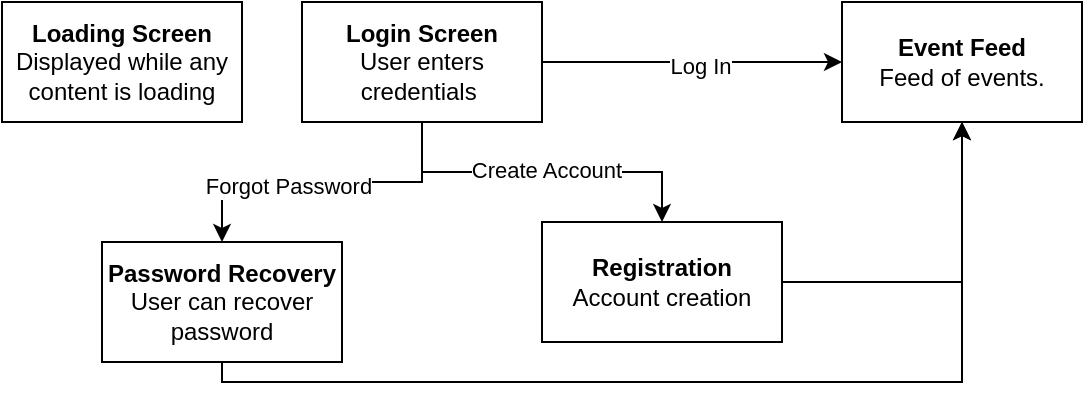 <mxfile version="13.10.0" type="github">
  <diagram id="HeBlJKTvWHdAt9VCQiSY" name="Page-1">
    <mxGraphModel dx="946" dy="614" grid="1" gridSize="10" guides="1" tooltips="1" connect="1" arrows="1" fold="1" page="1" pageScale="1" pageWidth="850" pageHeight="1100" math="0" shadow="0">
      <root>
        <mxCell id="0" />
        <mxCell id="1" parent="0" />
        <mxCell id="_PQMNd-ya4pUV9V2dUP7-1" value="&lt;b&gt;Loading Screen&lt;/b&gt;&lt;br&gt;Displayed while any content is loading" style="rounded=0;whiteSpace=wrap;html=1;" vertex="1" parent="1">
          <mxGeometry x="10" y="10" width="120" height="60" as="geometry" />
        </mxCell>
        <mxCell id="_PQMNd-ya4pUV9V2dUP7-6" value="" style="edgeStyle=orthogonalEdgeStyle;rounded=0;orthogonalLoop=1;jettySize=auto;html=1;" edge="1" parent="1" source="_PQMNd-ya4pUV9V2dUP7-3" target="_PQMNd-ya4pUV9V2dUP7-5">
          <mxGeometry relative="1" as="geometry" />
        </mxCell>
        <mxCell id="_PQMNd-ya4pUV9V2dUP7-13" value="Log In" style="edgeLabel;html=1;align=center;verticalAlign=middle;resizable=0;points=[];" vertex="1" connectable="0" parent="_PQMNd-ya4pUV9V2dUP7-6">
          <mxGeometry x="0.05" y="-2" relative="1" as="geometry">
            <mxPoint as="offset" />
          </mxGeometry>
        </mxCell>
        <mxCell id="_PQMNd-ya4pUV9V2dUP7-8" value="" style="edgeStyle=orthogonalEdgeStyle;rounded=0;orthogonalLoop=1;jettySize=auto;html=1;" edge="1" parent="1" source="_PQMNd-ya4pUV9V2dUP7-3" target="_PQMNd-ya4pUV9V2dUP7-7">
          <mxGeometry relative="1" as="geometry" />
        </mxCell>
        <mxCell id="_PQMNd-ya4pUV9V2dUP7-14" value="Create Account" style="edgeLabel;html=1;align=center;verticalAlign=middle;resizable=0;points=[];" vertex="1" connectable="0" parent="_PQMNd-ya4pUV9V2dUP7-8">
          <mxGeometry x="0.018" y="1" relative="1" as="geometry">
            <mxPoint as="offset" />
          </mxGeometry>
        </mxCell>
        <mxCell id="_PQMNd-ya4pUV9V2dUP7-10" style="edgeStyle=orthogonalEdgeStyle;rounded=0;orthogonalLoop=1;jettySize=auto;html=1;" edge="1" parent="1" source="_PQMNd-ya4pUV9V2dUP7-3" target="_PQMNd-ya4pUV9V2dUP7-16">
          <mxGeometry relative="1" as="geometry">
            <mxPoint x="160" y="120" as="targetPoint" />
          </mxGeometry>
        </mxCell>
        <mxCell id="_PQMNd-ya4pUV9V2dUP7-15" value="Forgot Password" style="edgeLabel;html=1;align=center;verticalAlign=middle;resizable=0;points=[];" vertex="1" connectable="0" parent="_PQMNd-ya4pUV9V2dUP7-10">
          <mxGeometry x="0.218" y="2" relative="1" as="geometry">
            <mxPoint as="offset" />
          </mxGeometry>
        </mxCell>
        <mxCell id="_PQMNd-ya4pUV9V2dUP7-3" value="&lt;b&gt;Login Screen&lt;br&gt;&lt;/b&gt;User enters credentials&amp;nbsp;" style="whiteSpace=wrap;html=1;rounded=0;" vertex="1" parent="1">
          <mxGeometry x="160" y="10" width="120" height="60" as="geometry" />
        </mxCell>
        <mxCell id="_PQMNd-ya4pUV9V2dUP7-5" value="&lt;b&gt;Event Feed&lt;/b&gt;&lt;br&gt;Feed of events." style="whiteSpace=wrap;html=1;rounded=0;" vertex="1" parent="1">
          <mxGeometry x="430" y="10" width="120" height="60" as="geometry" />
        </mxCell>
        <mxCell id="_PQMNd-ya4pUV9V2dUP7-9" style="edgeStyle=orthogonalEdgeStyle;rounded=0;orthogonalLoop=1;jettySize=auto;html=1;entryX=0.5;entryY=1;entryDx=0;entryDy=0;" edge="1" parent="1" source="_PQMNd-ya4pUV9V2dUP7-7" target="_PQMNd-ya4pUV9V2dUP7-5">
          <mxGeometry relative="1" as="geometry" />
        </mxCell>
        <mxCell id="_PQMNd-ya4pUV9V2dUP7-7" value="&lt;b&gt;Registration&lt;br&gt;&lt;/b&gt;Account creation" style="whiteSpace=wrap;html=1;rounded=0;" vertex="1" parent="1">
          <mxGeometry x="280" y="120" width="120" height="60" as="geometry" />
        </mxCell>
        <mxCell id="_PQMNd-ya4pUV9V2dUP7-17" style="edgeStyle=orthogonalEdgeStyle;rounded=0;orthogonalLoop=1;jettySize=auto;html=1;entryX=0.5;entryY=1;entryDx=0;entryDy=0;" edge="1" parent="1" source="_PQMNd-ya4pUV9V2dUP7-16" target="_PQMNd-ya4pUV9V2dUP7-5">
          <mxGeometry relative="1" as="geometry">
            <mxPoint x="490" y="80" as="targetPoint" />
            <Array as="points">
              <mxPoint x="120" y="200" />
              <mxPoint x="490" y="200" />
            </Array>
          </mxGeometry>
        </mxCell>
        <mxCell id="_PQMNd-ya4pUV9V2dUP7-16" value="&lt;b&gt;Password Recovery&lt;/b&gt;&lt;br&gt;User can recover password" style="rounded=0;whiteSpace=wrap;html=1;" vertex="1" parent="1">
          <mxGeometry x="60" y="130" width="120" height="60" as="geometry" />
        </mxCell>
      </root>
    </mxGraphModel>
  </diagram>
</mxfile>
